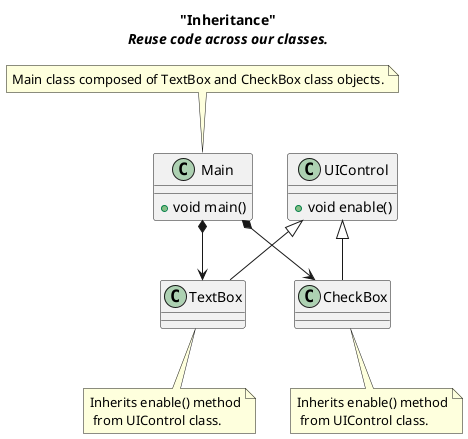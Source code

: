 @startuml
title "Inheritance"\n<i>Reuse code across our classes.</i>

class Main {
    + void main()
}

class TextBox extends UIControl {
}

class CheckBox extends UIControl {
}

class UIControl {
    + void enable()
}

Main *--> TextBox
Main *--> CheckBox

note top of Main: Main class composed of TextBox and CheckBox class objects.
note bottom of TextBox: Inherits enable() method\n from UIControl class.
note bottom of CheckBox: Inherits enable() method\n from UIControl class.
@enduml
